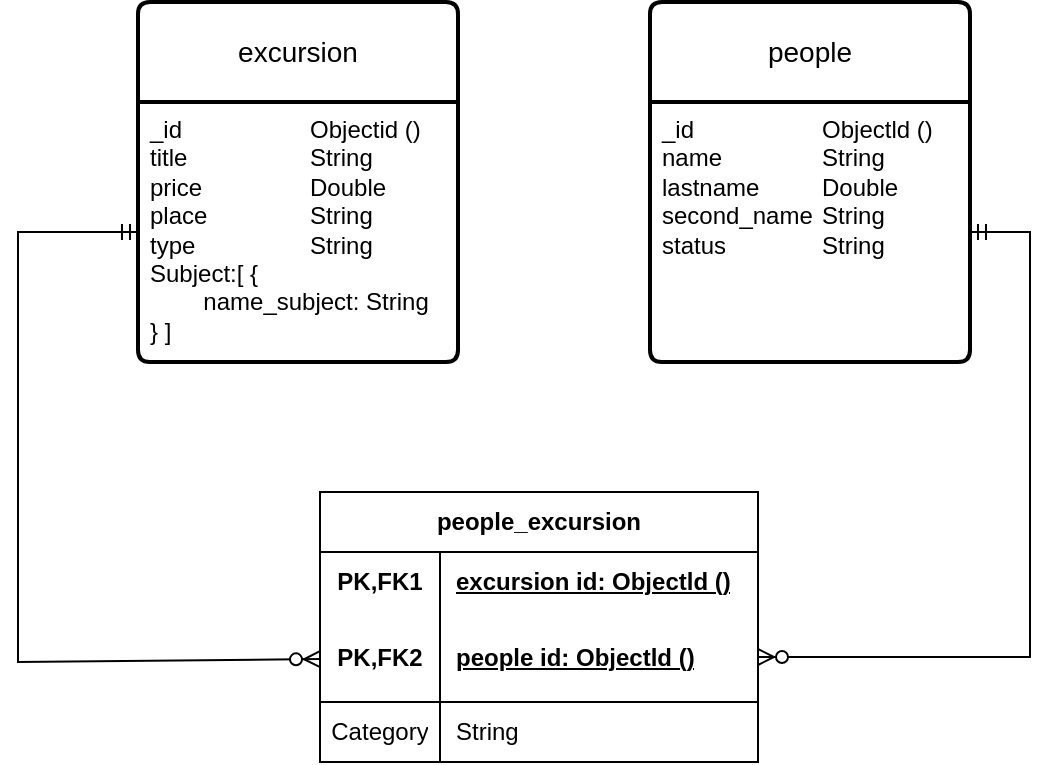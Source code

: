 <mxfile version="24.0.8" type="device">
  <diagram name="Страница — 1" id="prfE-U-yUHGZf0_abPLk">
    <mxGraphModel dx="989" dy="541" grid="1" gridSize="10" guides="1" tooltips="1" connect="1" arrows="1" fold="1" page="1" pageScale="1" pageWidth="827" pageHeight="1169" math="0" shadow="0">
      <root>
        <mxCell id="0" />
        <mxCell id="1" parent="0" />
        <mxCell id="5y851m06CVD-zMlV4syq-1" value="excursion" style="swimlane;childLayout=stackLayout;horizontal=1;startSize=50;horizontalStack=0;rounded=1;fontSize=14;fontStyle=0;strokeWidth=2;resizeParent=0;resizeLast=1;shadow=0;dashed=0;align=center;arcSize=4;whiteSpace=wrap;html=1;" vertex="1" parent="1">
          <mxGeometry x="210" y="180" width="160" height="180" as="geometry" />
        </mxCell>
        <mxCell id="5y851m06CVD-zMlV4syq-2" value="_id &lt;span style=&quot;white-space: pre;&quot;&gt;&#x9;&lt;/span&gt;&lt;span style=&quot;white-space: pre;&quot;&gt;&#x9;&lt;/span&gt;&lt;span style=&quot;white-space: pre;&quot;&gt;&#x9;&lt;/span&gt;Objectid ()&lt;div&gt;title &lt;span style=&quot;white-space: pre;&quot;&gt;&#x9;&lt;/span&gt;&lt;span style=&quot;white-space: pre;&quot;&gt;&#x9;&lt;/span&gt;&lt;span style=&quot;white-space: pre;&quot;&gt;&#x9;&lt;/span&gt;String&lt;/div&gt;&lt;div&gt;price &lt;span style=&quot;white-space: pre;&quot;&gt;&#x9;&lt;/span&gt;&lt;span style=&quot;white-space: pre;&quot;&gt;&#x9;&lt;/span&gt;Double&lt;/div&gt;&lt;div&gt;place &lt;span style=&quot;white-space: pre;&quot;&gt;&#x9;&lt;/span&gt;&lt;span style=&quot;white-space: pre;&quot;&gt;&#x9;&lt;/span&gt;String&lt;/div&gt;&lt;div&gt;type &lt;span style=&quot;white-space: pre;&quot;&gt;&#x9;&lt;/span&gt;&lt;span style=&quot;white-space: pre;&quot;&gt;&#x9;&lt;/span&gt;String&lt;/div&gt;&lt;div&gt;Subject:[ {&lt;/div&gt;&lt;div&gt;&lt;span style=&quot;white-space: pre;&quot;&gt;&#x9;&lt;/span&gt;name_subject: String&lt;br&gt;&lt;/div&gt;&lt;div&gt;} ]&lt;/div&gt;" style="align=left;strokeColor=none;fillColor=none;spacingLeft=4;fontSize=12;verticalAlign=top;resizable=0;rotatable=0;part=1;html=1;" vertex="1" parent="5y851m06CVD-zMlV4syq-1">
          <mxGeometry y="50" width="160" height="130" as="geometry" />
        </mxCell>
        <mxCell id="5y851m06CVD-zMlV4syq-3" value="people" style="swimlane;childLayout=stackLayout;horizontal=1;startSize=50;horizontalStack=0;rounded=1;fontSize=14;fontStyle=0;strokeWidth=2;resizeParent=0;resizeLast=1;shadow=0;dashed=0;align=center;arcSize=4;whiteSpace=wrap;html=1;" vertex="1" parent="1">
          <mxGeometry x="466" y="180" width="160" height="180" as="geometry" />
        </mxCell>
        <mxCell id="5y851m06CVD-zMlV4syq-4" value="_id &lt;span style=&quot;white-space: pre;&quot;&gt;&#x9;&lt;/span&gt;&lt;span style=&quot;white-space: pre;&quot;&gt;&#x9;&lt;/span&gt;&lt;span style=&quot;white-space: pre;&quot;&gt;&#x9;&lt;/span&gt;Objectld ()&lt;div&gt;name&amp;nbsp;&lt;span style=&quot;white-space: pre;&quot;&gt;&#x9;&lt;/span&gt;&lt;span style=&quot;white-space: pre;&quot;&gt;&#x9;&lt;/span&gt;String&lt;/div&gt;&lt;div&gt;lastname&amp;nbsp;&lt;span style=&quot;white-space: pre;&quot;&gt;&#x9;&lt;/span&gt;Double&lt;/div&gt;&lt;div&gt;second_name&lt;span style=&quot;white-space: pre;&quot;&gt;&#x9;&lt;/span&gt;String&lt;/div&gt;&lt;div&gt;status&lt;span style=&quot;white-space: pre;&quot;&gt;&#x9;&lt;/span&gt;&lt;span style=&quot;white-space: pre;&quot;&gt;&#x9;&lt;/span&gt;String&lt;/div&gt;" style="align=left;strokeColor=none;fillColor=none;spacingLeft=4;fontSize=12;verticalAlign=top;resizable=0;rotatable=0;part=1;html=1;" vertex="1" parent="5y851m06CVD-zMlV4syq-3">
          <mxGeometry y="50" width="160" height="130" as="geometry" />
        </mxCell>
        <mxCell id="5y851m06CVD-zMlV4syq-5" value="people_excursion" style="shape=table;startSize=30;container=1;collapsible=1;childLayout=tableLayout;fixedRows=1;rowLines=0;fontStyle=1;align=center;resizeLast=1;html=1;whiteSpace=wrap;" vertex="1" parent="1">
          <mxGeometry x="301" y="425" width="219" height="135" as="geometry" />
        </mxCell>
        <mxCell id="5y851m06CVD-zMlV4syq-6" value="" style="shape=tableRow;horizontal=0;startSize=0;swimlaneHead=0;swimlaneBody=0;fillColor=none;collapsible=0;dropTarget=0;points=[[0,0.5],[1,0.5]];portConstraint=eastwest;top=0;left=0;right=0;bottom=0;html=1;" vertex="1" parent="5y851m06CVD-zMlV4syq-5">
          <mxGeometry y="30" width="219" height="30" as="geometry" />
        </mxCell>
        <mxCell id="5y851m06CVD-zMlV4syq-7" value="PK,FK1" style="shape=partialRectangle;connectable=0;fillColor=none;top=0;left=0;bottom=0;right=0;fontStyle=1;overflow=hidden;html=1;whiteSpace=wrap;" vertex="1" parent="5y851m06CVD-zMlV4syq-6">
          <mxGeometry width="60" height="30" as="geometry">
            <mxRectangle width="60" height="30" as="alternateBounds" />
          </mxGeometry>
        </mxCell>
        <mxCell id="5y851m06CVD-zMlV4syq-8" value="excursion id: Objectld ()" style="shape=partialRectangle;connectable=0;fillColor=none;top=0;left=0;bottom=0;right=0;align=left;spacingLeft=6;fontStyle=5;overflow=hidden;html=1;whiteSpace=wrap;" vertex="1" parent="5y851m06CVD-zMlV4syq-6">
          <mxGeometry x="60" width="159" height="30" as="geometry">
            <mxRectangle width="159" height="30" as="alternateBounds" />
          </mxGeometry>
        </mxCell>
        <mxCell id="5y851m06CVD-zMlV4syq-9" value="" style="shape=tableRow;horizontal=0;startSize=0;swimlaneHead=0;swimlaneBody=0;fillColor=none;collapsible=0;dropTarget=0;points=[[0,0.5],[1,0.5]];portConstraint=eastwest;top=0;left=0;right=0;bottom=1;html=1;" vertex="1" parent="5y851m06CVD-zMlV4syq-5">
          <mxGeometry y="60" width="219" height="45" as="geometry" />
        </mxCell>
        <mxCell id="5y851m06CVD-zMlV4syq-10" value="PK,FK2" style="shape=partialRectangle;connectable=0;fillColor=none;top=0;left=0;bottom=0;right=0;fontStyle=1;overflow=hidden;html=1;whiteSpace=wrap;" vertex="1" parent="5y851m06CVD-zMlV4syq-9">
          <mxGeometry width="60" height="45" as="geometry">
            <mxRectangle width="60" height="45" as="alternateBounds" />
          </mxGeometry>
        </mxCell>
        <mxCell id="5y851m06CVD-zMlV4syq-11" value="people id: Objectld ()" style="shape=partialRectangle;connectable=0;fillColor=none;top=0;left=0;bottom=0;right=0;align=left;spacingLeft=6;fontStyle=5;overflow=hidden;html=1;whiteSpace=wrap;" vertex="1" parent="5y851m06CVD-zMlV4syq-9">
          <mxGeometry x="60" width="159" height="45" as="geometry">
            <mxRectangle width="159" height="45" as="alternateBounds" />
          </mxGeometry>
        </mxCell>
        <mxCell id="5y851m06CVD-zMlV4syq-12" value="" style="shape=tableRow;horizontal=0;startSize=0;swimlaneHead=0;swimlaneBody=0;fillColor=none;collapsible=0;dropTarget=0;points=[[0,0.5],[1,0.5]];portConstraint=eastwest;top=0;left=0;right=0;bottom=0;html=1;" vertex="1" parent="5y851m06CVD-zMlV4syq-5">
          <mxGeometry y="105" width="219" height="30" as="geometry" />
        </mxCell>
        <mxCell id="5y851m06CVD-zMlV4syq-13" value="Category" style="shape=partialRectangle;connectable=0;fillColor=none;top=0;left=0;bottom=0;right=0;editable=1;overflow=hidden;html=1;whiteSpace=wrap;" vertex="1" parent="5y851m06CVD-zMlV4syq-12">
          <mxGeometry width="60" height="30" as="geometry">
            <mxRectangle width="60" height="30" as="alternateBounds" />
          </mxGeometry>
        </mxCell>
        <mxCell id="5y851m06CVD-zMlV4syq-14" value="String" style="shape=partialRectangle;connectable=0;fillColor=none;top=0;left=0;bottom=0;right=0;align=left;spacingLeft=6;overflow=hidden;html=1;whiteSpace=wrap;" vertex="1" parent="5y851m06CVD-zMlV4syq-12">
          <mxGeometry x="60" width="159" height="30" as="geometry">
            <mxRectangle width="159" height="30" as="alternateBounds" />
          </mxGeometry>
        </mxCell>
        <mxCell id="5y851m06CVD-zMlV4syq-18" value="" style="edgeStyle=entityRelationEdgeStyle;fontSize=12;html=1;endArrow=ERzeroToMany;startArrow=ERmandOne;rounded=0;" edge="1" parent="1" source="5y851m06CVD-zMlV4syq-4" target="5y851m06CVD-zMlV4syq-9">
          <mxGeometry width="100" height="100" relative="1" as="geometry">
            <mxPoint x="590" y="480" as="sourcePoint" />
            <mxPoint x="690" y="380" as="targetPoint" />
          </mxGeometry>
        </mxCell>
        <mxCell id="5y851m06CVD-zMlV4syq-21" value="" style="fontSize=12;html=1;endArrow=ERzeroToMany;startArrow=ERmandOne;rounded=0;exitX=0;exitY=0.5;exitDx=0;exitDy=0;" edge="1" parent="1" source="5y851m06CVD-zMlV4syq-2" target="5y851m06CVD-zMlV4syq-9">
          <mxGeometry width="100" height="100" relative="1" as="geometry">
            <mxPoint x="200" y="280" as="sourcePoint" />
            <mxPoint x="170" y="360" as="targetPoint" />
            <Array as="points">
              <mxPoint x="180" y="295" />
              <mxPoint x="150" y="295" />
              <mxPoint x="150" y="510" />
            </Array>
          </mxGeometry>
        </mxCell>
      </root>
    </mxGraphModel>
  </diagram>
</mxfile>
